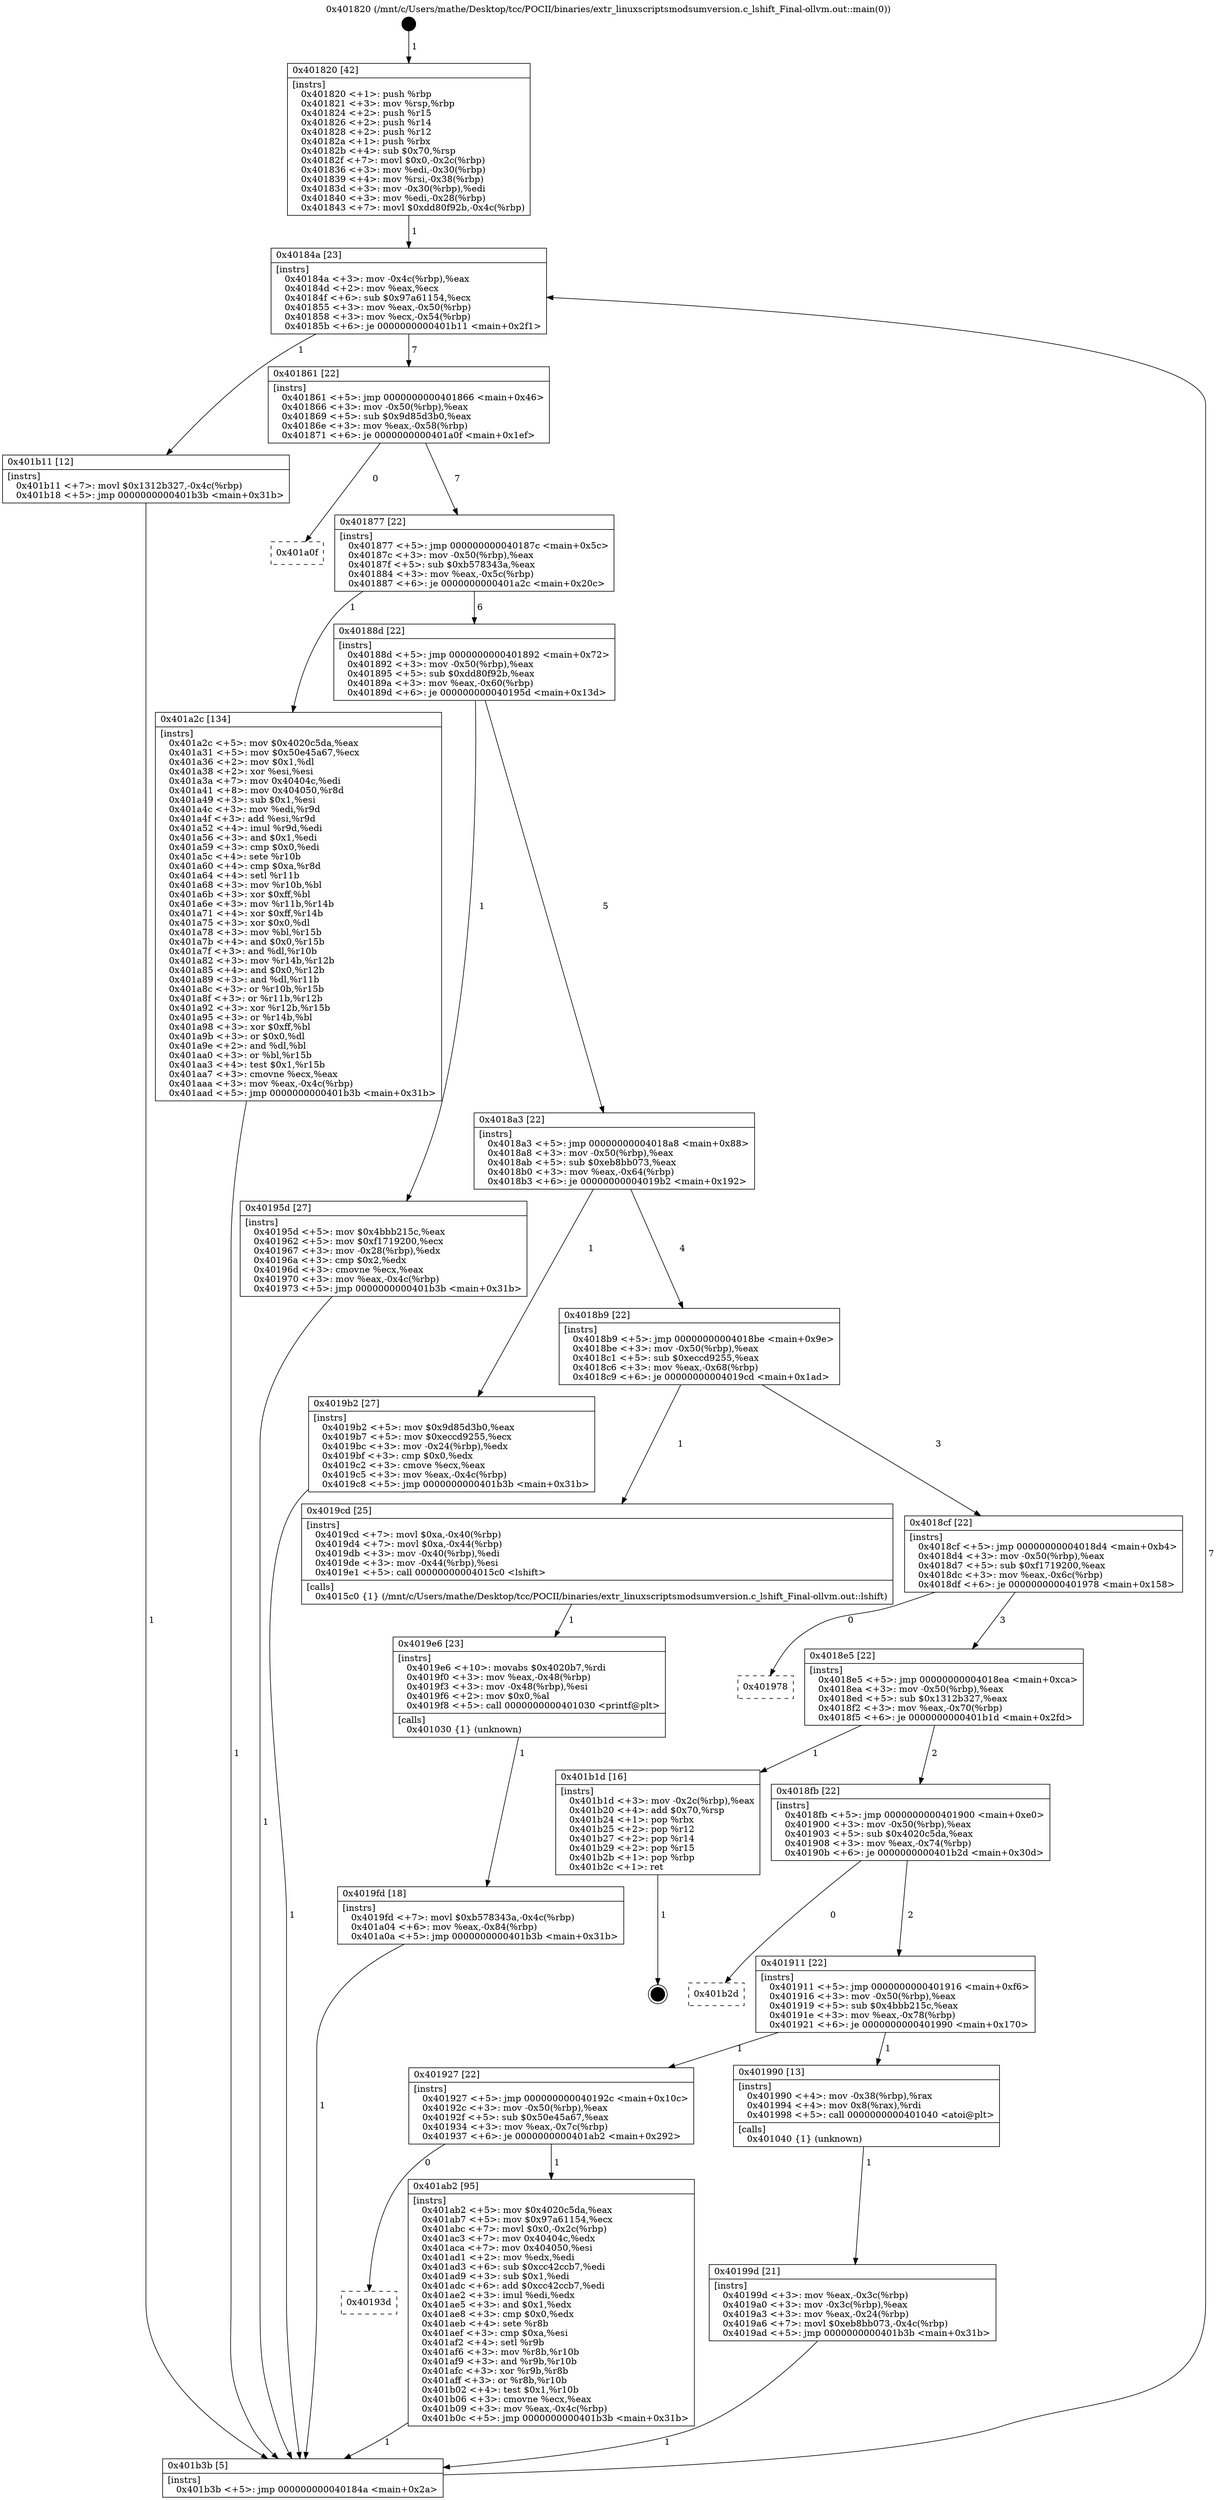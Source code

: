 digraph "0x401820" {
  label = "0x401820 (/mnt/c/Users/mathe/Desktop/tcc/POCII/binaries/extr_linuxscriptsmodsumversion.c_lshift_Final-ollvm.out::main(0))"
  labelloc = "t"
  node[shape=record]

  Entry [label="",width=0.3,height=0.3,shape=circle,fillcolor=black,style=filled]
  "0x40184a" [label="{
     0x40184a [23]\l
     | [instrs]\l
     &nbsp;&nbsp;0x40184a \<+3\>: mov -0x4c(%rbp),%eax\l
     &nbsp;&nbsp;0x40184d \<+2\>: mov %eax,%ecx\l
     &nbsp;&nbsp;0x40184f \<+6\>: sub $0x97a61154,%ecx\l
     &nbsp;&nbsp;0x401855 \<+3\>: mov %eax,-0x50(%rbp)\l
     &nbsp;&nbsp;0x401858 \<+3\>: mov %ecx,-0x54(%rbp)\l
     &nbsp;&nbsp;0x40185b \<+6\>: je 0000000000401b11 \<main+0x2f1\>\l
  }"]
  "0x401b11" [label="{
     0x401b11 [12]\l
     | [instrs]\l
     &nbsp;&nbsp;0x401b11 \<+7\>: movl $0x1312b327,-0x4c(%rbp)\l
     &nbsp;&nbsp;0x401b18 \<+5\>: jmp 0000000000401b3b \<main+0x31b\>\l
  }"]
  "0x401861" [label="{
     0x401861 [22]\l
     | [instrs]\l
     &nbsp;&nbsp;0x401861 \<+5\>: jmp 0000000000401866 \<main+0x46\>\l
     &nbsp;&nbsp;0x401866 \<+3\>: mov -0x50(%rbp),%eax\l
     &nbsp;&nbsp;0x401869 \<+5\>: sub $0x9d85d3b0,%eax\l
     &nbsp;&nbsp;0x40186e \<+3\>: mov %eax,-0x58(%rbp)\l
     &nbsp;&nbsp;0x401871 \<+6\>: je 0000000000401a0f \<main+0x1ef\>\l
  }"]
  Exit [label="",width=0.3,height=0.3,shape=circle,fillcolor=black,style=filled,peripheries=2]
  "0x401a0f" [label="{
     0x401a0f\l
  }", style=dashed]
  "0x401877" [label="{
     0x401877 [22]\l
     | [instrs]\l
     &nbsp;&nbsp;0x401877 \<+5\>: jmp 000000000040187c \<main+0x5c\>\l
     &nbsp;&nbsp;0x40187c \<+3\>: mov -0x50(%rbp),%eax\l
     &nbsp;&nbsp;0x40187f \<+5\>: sub $0xb578343a,%eax\l
     &nbsp;&nbsp;0x401884 \<+3\>: mov %eax,-0x5c(%rbp)\l
     &nbsp;&nbsp;0x401887 \<+6\>: je 0000000000401a2c \<main+0x20c\>\l
  }"]
  "0x40193d" [label="{
     0x40193d\l
  }", style=dashed]
  "0x401a2c" [label="{
     0x401a2c [134]\l
     | [instrs]\l
     &nbsp;&nbsp;0x401a2c \<+5\>: mov $0x4020c5da,%eax\l
     &nbsp;&nbsp;0x401a31 \<+5\>: mov $0x50e45a67,%ecx\l
     &nbsp;&nbsp;0x401a36 \<+2\>: mov $0x1,%dl\l
     &nbsp;&nbsp;0x401a38 \<+2\>: xor %esi,%esi\l
     &nbsp;&nbsp;0x401a3a \<+7\>: mov 0x40404c,%edi\l
     &nbsp;&nbsp;0x401a41 \<+8\>: mov 0x404050,%r8d\l
     &nbsp;&nbsp;0x401a49 \<+3\>: sub $0x1,%esi\l
     &nbsp;&nbsp;0x401a4c \<+3\>: mov %edi,%r9d\l
     &nbsp;&nbsp;0x401a4f \<+3\>: add %esi,%r9d\l
     &nbsp;&nbsp;0x401a52 \<+4\>: imul %r9d,%edi\l
     &nbsp;&nbsp;0x401a56 \<+3\>: and $0x1,%edi\l
     &nbsp;&nbsp;0x401a59 \<+3\>: cmp $0x0,%edi\l
     &nbsp;&nbsp;0x401a5c \<+4\>: sete %r10b\l
     &nbsp;&nbsp;0x401a60 \<+4\>: cmp $0xa,%r8d\l
     &nbsp;&nbsp;0x401a64 \<+4\>: setl %r11b\l
     &nbsp;&nbsp;0x401a68 \<+3\>: mov %r10b,%bl\l
     &nbsp;&nbsp;0x401a6b \<+3\>: xor $0xff,%bl\l
     &nbsp;&nbsp;0x401a6e \<+3\>: mov %r11b,%r14b\l
     &nbsp;&nbsp;0x401a71 \<+4\>: xor $0xff,%r14b\l
     &nbsp;&nbsp;0x401a75 \<+3\>: xor $0x0,%dl\l
     &nbsp;&nbsp;0x401a78 \<+3\>: mov %bl,%r15b\l
     &nbsp;&nbsp;0x401a7b \<+4\>: and $0x0,%r15b\l
     &nbsp;&nbsp;0x401a7f \<+3\>: and %dl,%r10b\l
     &nbsp;&nbsp;0x401a82 \<+3\>: mov %r14b,%r12b\l
     &nbsp;&nbsp;0x401a85 \<+4\>: and $0x0,%r12b\l
     &nbsp;&nbsp;0x401a89 \<+3\>: and %dl,%r11b\l
     &nbsp;&nbsp;0x401a8c \<+3\>: or %r10b,%r15b\l
     &nbsp;&nbsp;0x401a8f \<+3\>: or %r11b,%r12b\l
     &nbsp;&nbsp;0x401a92 \<+3\>: xor %r12b,%r15b\l
     &nbsp;&nbsp;0x401a95 \<+3\>: or %r14b,%bl\l
     &nbsp;&nbsp;0x401a98 \<+3\>: xor $0xff,%bl\l
     &nbsp;&nbsp;0x401a9b \<+3\>: or $0x0,%dl\l
     &nbsp;&nbsp;0x401a9e \<+2\>: and %dl,%bl\l
     &nbsp;&nbsp;0x401aa0 \<+3\>: or %bl,%r15b\l
     &nbsp;&nbsp;0x401aa3 \<+4\>: test $0x1,%r15b\l
     &nbsp;&nbsp;0x401aa7 \<+3\>: cmovne %ecx,%eax\l
     &nbsp;&nbsp;0x401aaa \<+3\>: mov %eax,-0x4c(%rbp)\l
     &nbsp;&nbsp;0x401aad \<+5\>: jmp 0000000000401b3b \<main+0x31b\>\l
  }"]
  "0x40188d" [label="{
     0x40188d [22]\l
     | [instrs]\l
     &nbsp;&nbsp;0x40188d \<+5\>: jmp 0000000000401892 \<main+0x72\>\l
     &nbsp;&nbsp;0x401892 \<+3\>: mov -0x50(%rbp),%eax\l
     &nbsp;&nbsp;0x401895 \<+5\>: sub $0xdd80f92b,%eax\l
     &nbsp;&nbsp;0x40189a \<+3\>: mov %eax,-0x60(%rbp)\l
     &nbsp;&nbsp;0x40189d \<+6\>: je 000000000040195d \<main+0x13d\>\l
  }"]
  "0x401ab2" [label="{
     0x401ab2 [95]\l
     | [instrs]\l
     &nbsp;&nbsp;0x401ab2 \<+5\>: mov $0x4020c5da,%eax\l
     &nbsp;&nbsp;0x401ab7 \<+5\>: mov $0x97a61154,%ecx\l
     &nbsp;&nbsp;0x401abc \<+7\>: movl $0x0,-0x2c(%rbp)\l
     &nbsp;&nbsp;0x401ac3 \<+7\>: mov 0x40404c,%edx\l
     &nbsp;&nbsp;0x401aca \<+7\>: mov 0x404050,%esi\l
     &nbsp;&nbsp;0x401ad1 \<+2\>: mov %edx,%edi\l
     &nbsp;&nbsp;0x401ad3 \<+6\>: sub $0xcc42ccb7,%edi\l
     &nbsp;&nbsp;0x401ad9 \<+3\>: sub $0x1,%edi\l
     &nbsp;&nbsp;0x401adc \<+6\>: add $0xcc42ccb7,%edi\l
     &nbsp;&nbsp;0x401ae2 \<+3\>: imul %edi,%edx\l
     &nbsp;&nbsp;0x401ae5 \<+3\>: and $0x1,%edx\l
     &nbsp;&nbsp;0x401ae8 \<+3\>: cmp $0x0,%edx\l
     &nbsp;&nbsp;0x401aeb \<+4\>: sete %r8b\l
     &nbsp;&nbsp;0x401aef \<+3\>: cmp $0xa,%esi\l
     &nbsp;&nbsp;0x401af2 \<+4\>: setl %r9b\l
     &nbsp;&nbsp;0x401af6 \<+3\>: mov %r8b,%r10b\l
     &nbsp;&nbsp;0x401af9 \<+3\>: and %r9b,%r10b\l
     &nbsp;&nbsp;0x401afc \<+3\>: xor %r9b,%r8b\l
     &nbsp;&nbsp;0x401aff \<+3\>: or %r8b,%r10b\l
     &nbsp;&nbsp;0x401b02 \<+4\>: test $0x1,%r10b\l
     &nbsp;&nbsp;0x401b06 \<+3\>: cmovne %ecx,%eax\l
     &nbsp;&nbsp;0x401b09 \<+3\>: mov %eax,-0x4c(%rbp)\l
     &nbsp;&nbsp;0x401b0c \<+5\>: jmp 0000000000401b3b \<main+0x31b\>\l
  }"]
  "0x40195d" [label="{
     0x40195d [27]\l
     | [instrs]\l
     &nbsp;&nbsp;0x40195d \<+5\>: mov $0x4bbb215c,%eax\l
     &nbsp;&nbsp;0x401962 \<+5\>: mov $0xf1719200,%ecx\l
     &nbsp;&nbsp;0x401967 \<+3\>: mov -0x28(%rbp),%edx\l
     &nbsp;&nbsp;0x40196a \<+3\>: cmp $0x2,%edx\l
     &nbsp;&nbsp;0x40196d \<+3\>: cmovne %ecx,%eax\l
     &nbsp;&nbsp;0x401970 \<+3\>: mov %eax,-0x4c(%rbp)\l
     &nbsp;&nbsp;0x401973 \<+5\>: jmp 0000000000401b3b \<main+0x31b\>\l
  }"]
  "0x4018a3" [label="{
     0x4018a3 [22]\l
     | [instrs]\l
     &nbsp;&nbsp;0x4018a3 \<+5\>: jmp 00000000004018a8 \<main+0x88\>\l
     &nbsp;&nbsp;0x4018a8 \<+3\>: mov -0x50(%rbp),%eax\l
     &nbsp;&nbsp;0x4018ab \<+5\>: sub $0xeb8bb073,%eax\l
     &nbsp;&nbsp;0x4018b0 \<+3\>: mov %eax,-0x64(%rbp)\l
     &nbsp;&nbsp;0x4018b3 \<+6\>: je 00000000004019b2 \<main+0x192\>\l
  }"]
  "0x401b3b" [label="{
     0x401b3b [5]\l
     | [instrs]\l
     &nbsp;&nbsp;0x401b3b \<+5\>: jmp 000000000040184a \<main+0x2a\>\l
  }"]
  "0x401820" [label="{
     0x401820 [42]\l
     | [instrs]\l
     &nbsp;&nbsp;0x401820 \<+1\>: push %rbp\l
     &nbsp;&nbsp;0x401821 \<+3\>: mov %rsp,%rbp\l
     &nbsp;&nbsp;0x401824 \<+2\>: push %r15\l
     &nbsp;&nbsp;0x401826 \<+2\>: push %r14\l
     &nbsp;&nbsp;0x401828 \<+2\>: push %r12\l
     &nbsp;&nbsp;0x40182a \<+1\>: push %rbx\l
     &nbsp;&nbsp;0x40182b \<+4\>: sub $0x70,%rsp\l
     &nbsp;&nbsp;0x40182f \<+7\>: movl $0x0,-0x2c(%rbp)\l
     &nbsp;&nbsp;0x401836 \<+3\>: mov %edi,-0x30(%rbp)\l
     &nbsp;&nbsp;0x401839 \<+4\>: mov %rsi,-0x38(%rbp)\l
     &nbsp;&nbsp;0x40183d \<+3\>: mov -0x30(%rbp),%edi\l
     &nbsp;&nbsp;0x401840 \<+3\>: mov %edi,-0x28(%rbp)\l
     &nbsp;&nbsp;0x401843 \<+7\>: movl $0xdd80f92b,-0x4c(%rbp)\l
  }"]
  "0x4019fd" [label="{
     0x4019fd [18]\l
     | [instrs]\l
     &nbsp;&nbsp;0x4019fd \<+7\>: movl $0xb578343a,-0x4c(%rbp)\l
     &nbsp;&nbsp;0x401a04 \<+6\>: mov %eax,-0x84(%rbp)\l
     &nbsp;&nbsp;0x401a0a \<+5\>: jmp 0000000000401b3b \<main+0x31b\>\l
  }"]
  "0x4019b2" [label="{
     0x4019b2 [27]\l
     | [instrs]\l
     &nbsp;&nbsp;0x4019b2 \<+5\>: mov $0x9d85d3b0,%eax\l
     &nbsp;&nbsp;0x4019b7 \<+5\>: mov $0xeccd9255,%ecx\l
     &nbsp;&nbsp;0x4019bc \<+3\>: mov -0x24(%rbp),%edx\l
     &nbsp;&nbsp;0x4019bf \<+3\>: cmp $0x0,%edx\l
     &nbsp;&nbsp;0x4019c2 \<+3\>: cmove %ecx,%eax\l
     &nbsp;&nbsp;0x4019c5 \<+3\>: mov %eax,-0x4c(%rbp)\l
     &nbsp;&nbsp;0x4019c8 \<+5\>: jmp 0000000000401b3b \<main+0x31b\>\l
  }"]
  "0x4018b9" [label="{
     0x4018b9 [22]\l
     | [instrs]\l
     &nbsp;&nbsp;0x4018b9 \<+5\>: jmp 00000000004018be \<main+0x9e\>\l
     &nbsp;&nbsp;0x4018be \<+3\>: mov -0x50(%rbp),%eax\l
     &nbsp;&nbsp;0x4018c1 \<+5\>: sub $0xeccd9255,%eax\l
     &nbsp;&nbsp;0x4018c6 \<+3\>: mov %eax,-0x68(%rbp)\l
     &nbsp;&nbsp;0x4018c9 \<+6\>: je 00000000004019cd \<main+0x1ad\>\l
  }"]
  "0x4019e6" [label="{
     0x4019e6 [23]\l
     | [instrs]\l
     &nbsp;&nbsp;0x4019e6 \<+10\>: movabs $0x4020b7,%rdi\l
     &nbsp;&nbsp;0x4019f0 \<+3\>: mov %eax,-0x48(%rbp)\l
     &nbsp;&nbsp;0x4019f3 \<+3\>: mov -0x48(%rbp),%esi\l
     &nbsp;&nbsp;0x4019f6 \<+2\>: mov $0x0,%al\l
     &nbsp;&nbsp;0x4019f8 \<+5\>: call 0000000000401030 \<printf@plt\>\l
     | [calls]\l
     &nbsp;&nbsp;0x401030 \{1\} (unknown)\l
  }"]
  "0x4019cd" [label="{
     0x4019cd [25]\l
     | [instrs]\l
     &nbsp;&nbsp;0x4019cd \<+7\>: movl $0xa,-0x40(%rbp)\l
     &nbsp;&nbsp;0x4019d4 \<+7\>: movl $0xa,-0x44(%rbp)\l
     &nbsp;&nbsp;0x4019db \<+3\>: mov -0x40(%rbp),%edi\l
     &nbsp;&nbsp;0x4019de \<+3\>: mov -0x44(%rbp),%esi\l
     &nbsp;&nbsp;0x4019e1 \<+5\>: call 00000000004015c0 \<lshift\>\l
     | [calls]\l
     &nbsp;&nbsp;0x4015c0 \{1\} (/mnt/c/Users/mathe/Desktop/tcc/POCII/binaries/extr_linuxscriptsmodsumversion.c_lshift_Final-ollvm.out::lshift)\l
  }"]
  "0x4018cf" [label="{
     0x4018cf [22]\l
     | [instrs]\l
     &nbsp;&nbsp;0x4018cf \<+5\>: jmp 00000000004018d4 \<main+0xb4\>\l
     &nbsp;&nbsp;0x4018d4 \<+3\>: mov -0x50(%rbp),%eax\l
     &nbsp;&nbsp;0x4018d7 \<+5\>: sub $0xf1719200,%eax\l
     &nbsp;&nbsp;0x4018dc \<+3\>: mov %eax,-0x6c(%rbp)\l
     &nbsp;&nbsp;0x4018df \<+6\>: je 0000000000401978 \<main+0x158\>\l
  }"]
  "0x40199d" [label="{
     0x40199d [21]\l
     | [instrs]\l
     &nbsp;&nbsp;0x40199d \<+3\>: mov %eax,-0x3c(%rbp)\l
     &nbsp;&nbsp;0x4019a0 \<+3\>: mov -0x3c(%rbp),%eax\l
     &nbsp;&nbsp;0x4019a3 \<+3\>: mov %eax,-0x24(%rbp)\l
     &nbsp;&nbsp;0x4019a6 \<+7\>: movl $0xeb8bb073,-0x4c(%rbp)\l
     &nbsp;&nbsp;0x4019ad \<+5\>: jmp 0000000000401b3b \<main+0x31b\>\l
  }"]
  "0x401978" [label="{
     0x401978\l
  }", style=dashed]
  "0x4018e5" [label="{
     0x4018e5 [22]\l
     | [instrs]\l
     &nbsp;&nbsp;0x4018e5 \<+5\>: jmp 00000000004018ea \<main+0xca\>\l
     &nbsp;&nbsp;0x4018ea \<+3\>: mov -0x50(%rbp),%eax\l
     &nbsp;&nbsp;0x4018ed \<+5\>: sub $0x1312b327,%eax\l
     &nbsp;&nbsp;0x4018f2 \<+3\>: mov %eax,-0x70(%rbp)\l
     &nbsp;&nbsp;0x4018f5 \<+6\>: je 0000000000401b1d \<main+0x2fd\>\l
  }"]
  "0x401927" [label="{
     0x401927 [22]\l
     | [instrs]\l
     &nbsp;&nbsp;0x401927 \<+5\>: jmp 000000000040192c \<main+0x10c\>\l
     &nbsp;&nbsp;0x40192c \<+3\>: mov -0x50(%rbp),%eax\l
     &nbsp;&nbsp;0x40192f \<+5\>: sub $0x50e45a67,%eax\l
     &nbsp;&nbsp;0x401934 \<+3\>: mov %eax,-0x7c(%rbp)\l
     &nbsp;&nbsp;0x401937 \<+6\>: je 0000000000401ab2 \<main+0x292\>\l
  }"]
  "0x401b1d" [label="{
     0x401b1d [16]\l
     | [instrs]\l
     &nbsp;&nbsp;0x401b1d \<+3\>: mov -0x2c(%rbp),%eax\l
     &nbsp;&nbsp;0x401b20 \<+4\>: add $0x70,%rsp\l
     &nbsp;&nbsp;0x401b24 \<+1\>: pop %rbx\l
     &nbsp;&nbsp;0x401b25 \<+2\>: pop %r12\l
     &nbsp;&nbsp;0x401b27 \<+2\>: pop %r14\l
     &nbsp;&nbsp;0x401b29 \<+2\>: pop %r15\l
     &nbsp;&nbsp;0x401b2b \<+1\>: pop %rbp\l
     &nbsp;&nbsp;0x401b2c \<+1\>: ret\l
  }"]
  "0x4018fb" [label="{
     0x4018fb [22]\l
     | [instrs]\l
     &nbsp;&nbsp;0x4018fb \<+5\>: jmp 0000000000401900 \<main+0xe0\>\l
     &nbsp;&nbsp;0x401900 \<+3\>: mov -0x50(%rbp),%eax\l
     &nbsp;&nbsp;0x401903 \<+5\>: sub $0x4020c5da,%eax\l
     &nbsp;&nbsp;0x401908 \<+3\>: mov %eax,-0x74(%rbp)\l
     &nbsp;&nbsp;0x40190b \<+6\>: je 0000000000401b2d \<main+0x30d\>\l
  }"]
  "0x401990" [label="{
     0x401990 [13]\l
     | [instrs]\l
     &nbsp;&nbsp;0x401990 \<+4\>: mov -0x38(%rbp),%rax\l
     &nbsp;&nbsp;0x401994 \<+4\>: mov 0x8(%rax),%rdi\l
     &nbsp;&nbsp;0x401998 \<+5\>: call 0000000000401040 \<atoi@plt\>\l
     | [calls]\l
     &nbsp;&nbsp;0x401040 \{1\} (unknown)\l
  }"]
  "0x401b2d" [label="{
     0x401b2d\l
  }", style=dashed]
  "0x401911" [label="{
     0x401911 [22]\l
     | [instrs]\l
     &nbsp;&nbsp;0x401911 \<+5\>: jmp 0000000000401916 \<main+0xf6\>\l
     &nbsp;&nbsp;0x401916 \<+3\>: mov -0x50(%rbp),%eax\l
     &nbsp;&nbsp;0x401919 \<+5\>: sub $0x4bbb215c,%eax\l
     &nbsp;&nbsp;0x40191e \<+3\>: mov %eax,-0x78(%rbp)\l
     &nbsp;&nbsp;0x401921 \<+6\>: je 0000000000401990 \<main+0x170\>\l
  }"]
  Entry -> "0x401820" [label=" 1"]
  "0x40184a" -> "0x401b11" [label=" 1"]
  "0x40184a" -> "0x401861" [label=" 7"]
  "0x401b1d" -> Exit [label=" 1"]
  "0x401861" -> "0x401a0f" [label=" 0"]
  "0x401861" -> "0x401877" [label=" 7"]
  "0x401b11" -> "0x401b3b" [label=" 1"]
  "0x401877" -> "0x401a2c" [label=" 1"]
  "0x401877" -> "0x40188d" [label=" 6"]
  "0x401ab2" -> "0x401b3b" [label=" 1"]
  "0x40188d" -> "0x40195d" [label=" 1"]
  "0x40188d" -> "0x4018a3" [label=" 5"]
  "0x40195d" -> "0x401b3b" [label=" 1"]
  "0x401820" -> "0x40184a" [label=" 1"]
  "0x401b3b" -> "0x40184a" [label=" 7"]
  "0x401927" -> "0x40193d" [label=" 0"]
  "0x4018a3" -> "0x4019b2" [label=" 1"]
  "0x4018a3" -> "0x4018b9" [label=" 4"]
  "0x401927" -> "0x401ab2" [label=" 1"]
  "0x4018b9" -> "0x4019cd" [label=" 1"]
  "0x4018b9" -> "0x4018cf" [label=" 3"]
  "0x401a2c" -> "0x401b3b" [label=" 1"]
  "0x4018cf" -> "0x401978" [label=" 0"]
  "0x4018cf" -> "0x4018e5" [label=" 3"]
  "0x4019fd" -> "0x401b3b" [label=" 1"]
  "0x4018e5" -> "0x401b1d" [label=" 1"]
  "0x4018e5" -> "0x4018fb" [label=" 2"]
  "0x4019e6" -> "0x4019fd" [label=" 1"]
  "0x4018fb" -> "0x401b2d" [label=" 0"]
  "0x4018fb" -> "0x401911" [label=" 2"]
  "0x4019cd" -> "0x4019e6" [label=" 1"]
  "0x401911" -> "0x401990" [label=" 1"]
  "0x401911" -> "0x401927" [label=" 1"]
  "0x401990" -> "0x40199d" [label=" 1"]
  "0x40199d" -> "0x401b3b" [label=" 1"]
  "0x4019b2" -> "0x401b3b" [label=" 1"]
}

